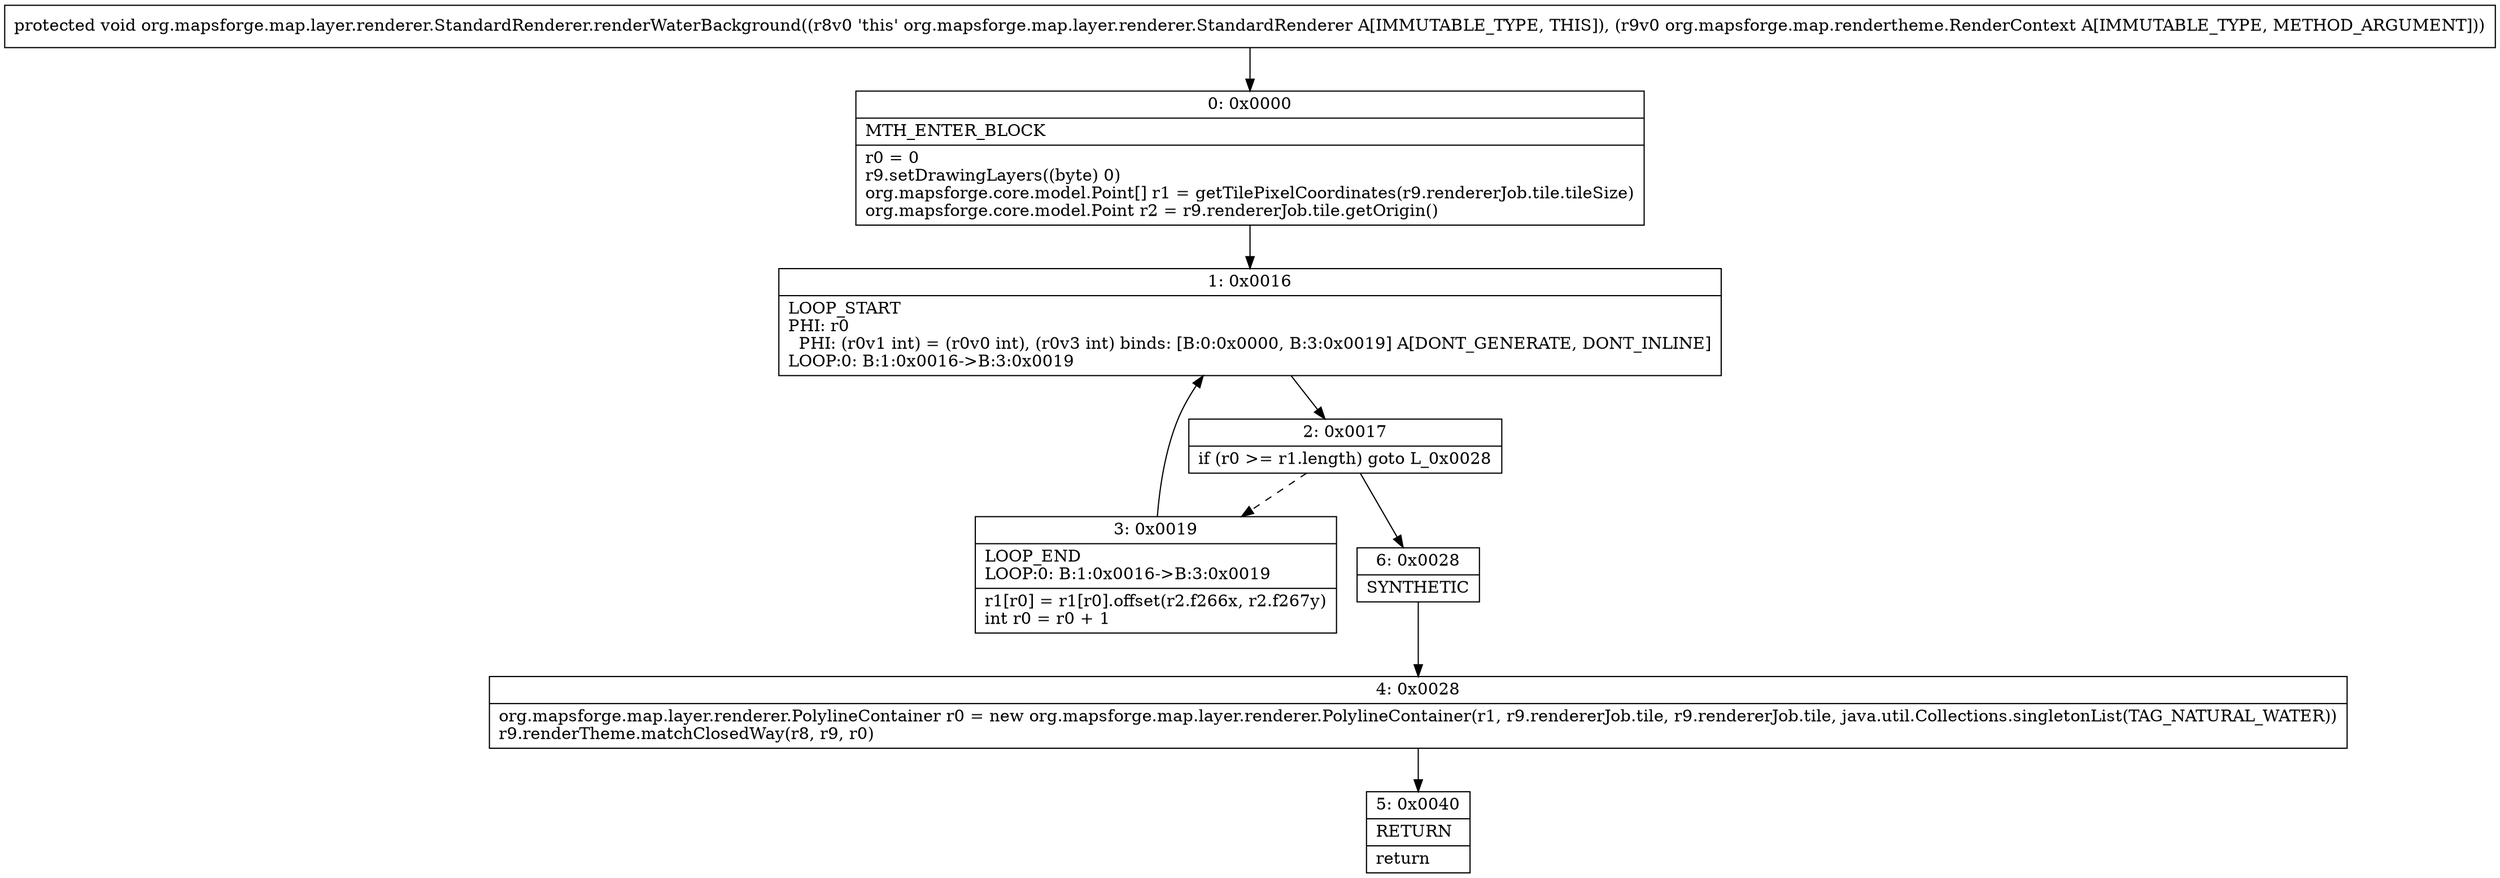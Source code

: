digraph "CFG fororg.mapsforge.map.layer.renderer.StandardRenderer.renderWaterBackground(Lorg\/mapsforge\/map\/rendertheme\/RenderContext;)V" {
Node_0 [shape=record,label="{0\:\ 0x0000|MTH_ENTER_BLOCK\l|r0 = 0\lr9.setDrawingLayers((byte) 0)\lorg.mapsforge.core.model.Point[] r1 = getTilePixelCoordinates(r9.rendererJob.tile.tileSize)\lorg.mapsforge.core.model.Point r2 = r9.rendererJob.tile.getOrigin()\l}"];
Node_1 [shape=record,label="{1\:\ 0x0016|LOOP_START\lPHI: r0 \l  PHI: (r0v1 int) = (r0v0 int), (r0v3 int) binds: [B:0:0x0000, B:3:0x0019] A[DONT_GENERATE, DONT_INLINE]\lLOOP:0: B:1:0x0016\-\>B:3:0x0019\l}"];
Node_2 [shape=record,label="{2\:\ 0x0017|if (r0 \>= r1.length) goto L_0x0028\l}"];
Node_3 [shape=record,label="{3\:\ 0x0019|LOOP_END\lLOOP:0: B:1:0x0016\-\>B:3:0x0019\l|r1[r0] = r1[r0].offset(r2.f266x, r2.f267y)\lint r0 = r0 + 1\l}"];
Node_4 [shape=record,label="{4\:\ 0x0028|org.mapsforge.map.layer.renderer.PolylineContainer r0 = new org.mapsforge.map.layer.renderer.PolylineContainer(r1, r9.rendererJob.tile, r9.rendererJob.tile, java.util.Collections.singletonList(TAG_NATURAL_WATER))\lr9.renderTheme.matchClosedWay(r8, r9, r0)\l}"];
Node_5 [shape=record,label="{5\:\ 0x0040|RETURN\l|return\l}"];
Node_6 [shape=record,label="{6\:\ 0x0028|SYNTHETIC\l}"];
MethodNode[shape=record,label="{protected void org.mapsforge.map.layer.renderer.StandardRenderer.renderWaterBackground((r8v0 'this' org.mapsforge.map.layer.renderer.StandardRenderer A[IMMUTABLE_TYPE, THIS]), (r9v0 org.mapsforge.map.rendertheme.RenderContext A[IMMUTABLE_TYPE, METHOD_ARGUMENT])) }"];
MethodNode -> Node_0;
Node_0 -> Node_1;
Node_1 -> Node_2;
Node_2 -> Node_3[style=dashed];
Node_2 -> Node_6;
Node_3 -> Node_1;
Node_4 -> Node_5;
Node_6 -> Node_4;
}

